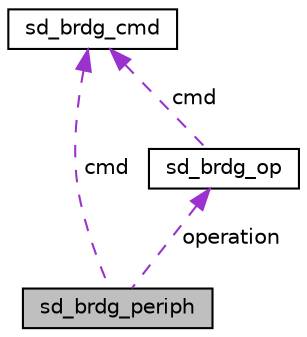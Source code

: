 digraph "sd_brdg_periph"
{
  edge [fontname="Helvetica",fontsize="10",labelfontname="Helvetica",labelfontsize="10"];
  node [fontname="Helvetica",fontsize="10",shape=record];
  Node1 [label="sd_brdg_periph",height=0.2,width=0.4,color="black", fillcolor="grey75", style="filled", fontcolor="black"];
  Node2 -> Node1 [dir="back",color="darkorchid3",fontsize="10",style="dashed",label=" operation" ,fontname="Helvetica"];
  Node2 [label="sd_brdg_op",height=0.2,width=0.4,color="black", fillcolor="white", style="filled",URL="$structsd__brdg__op.html",tooltip="SPI brdige peripheral operation structure. "];
  Node3 -> Node2 [dir="back",color="darkorchid3",fontsize="10",style="dashed",label=" cmd" ,fontname="Helvetica"];
  Node3 [label="sd_brdg_cmd",height=0.2,width=0.4,color="black", fillcolor="white", style="filled",URL="$structsd__brdg__cmd.html",tooltip="SPI bridge peripheral command structure. "];
  Node3 -> Node1 [dir="back",color="darkorchid3",fontsize="10",style="dashed",label=" cmd" ,fontname="Helvetica"];
}
